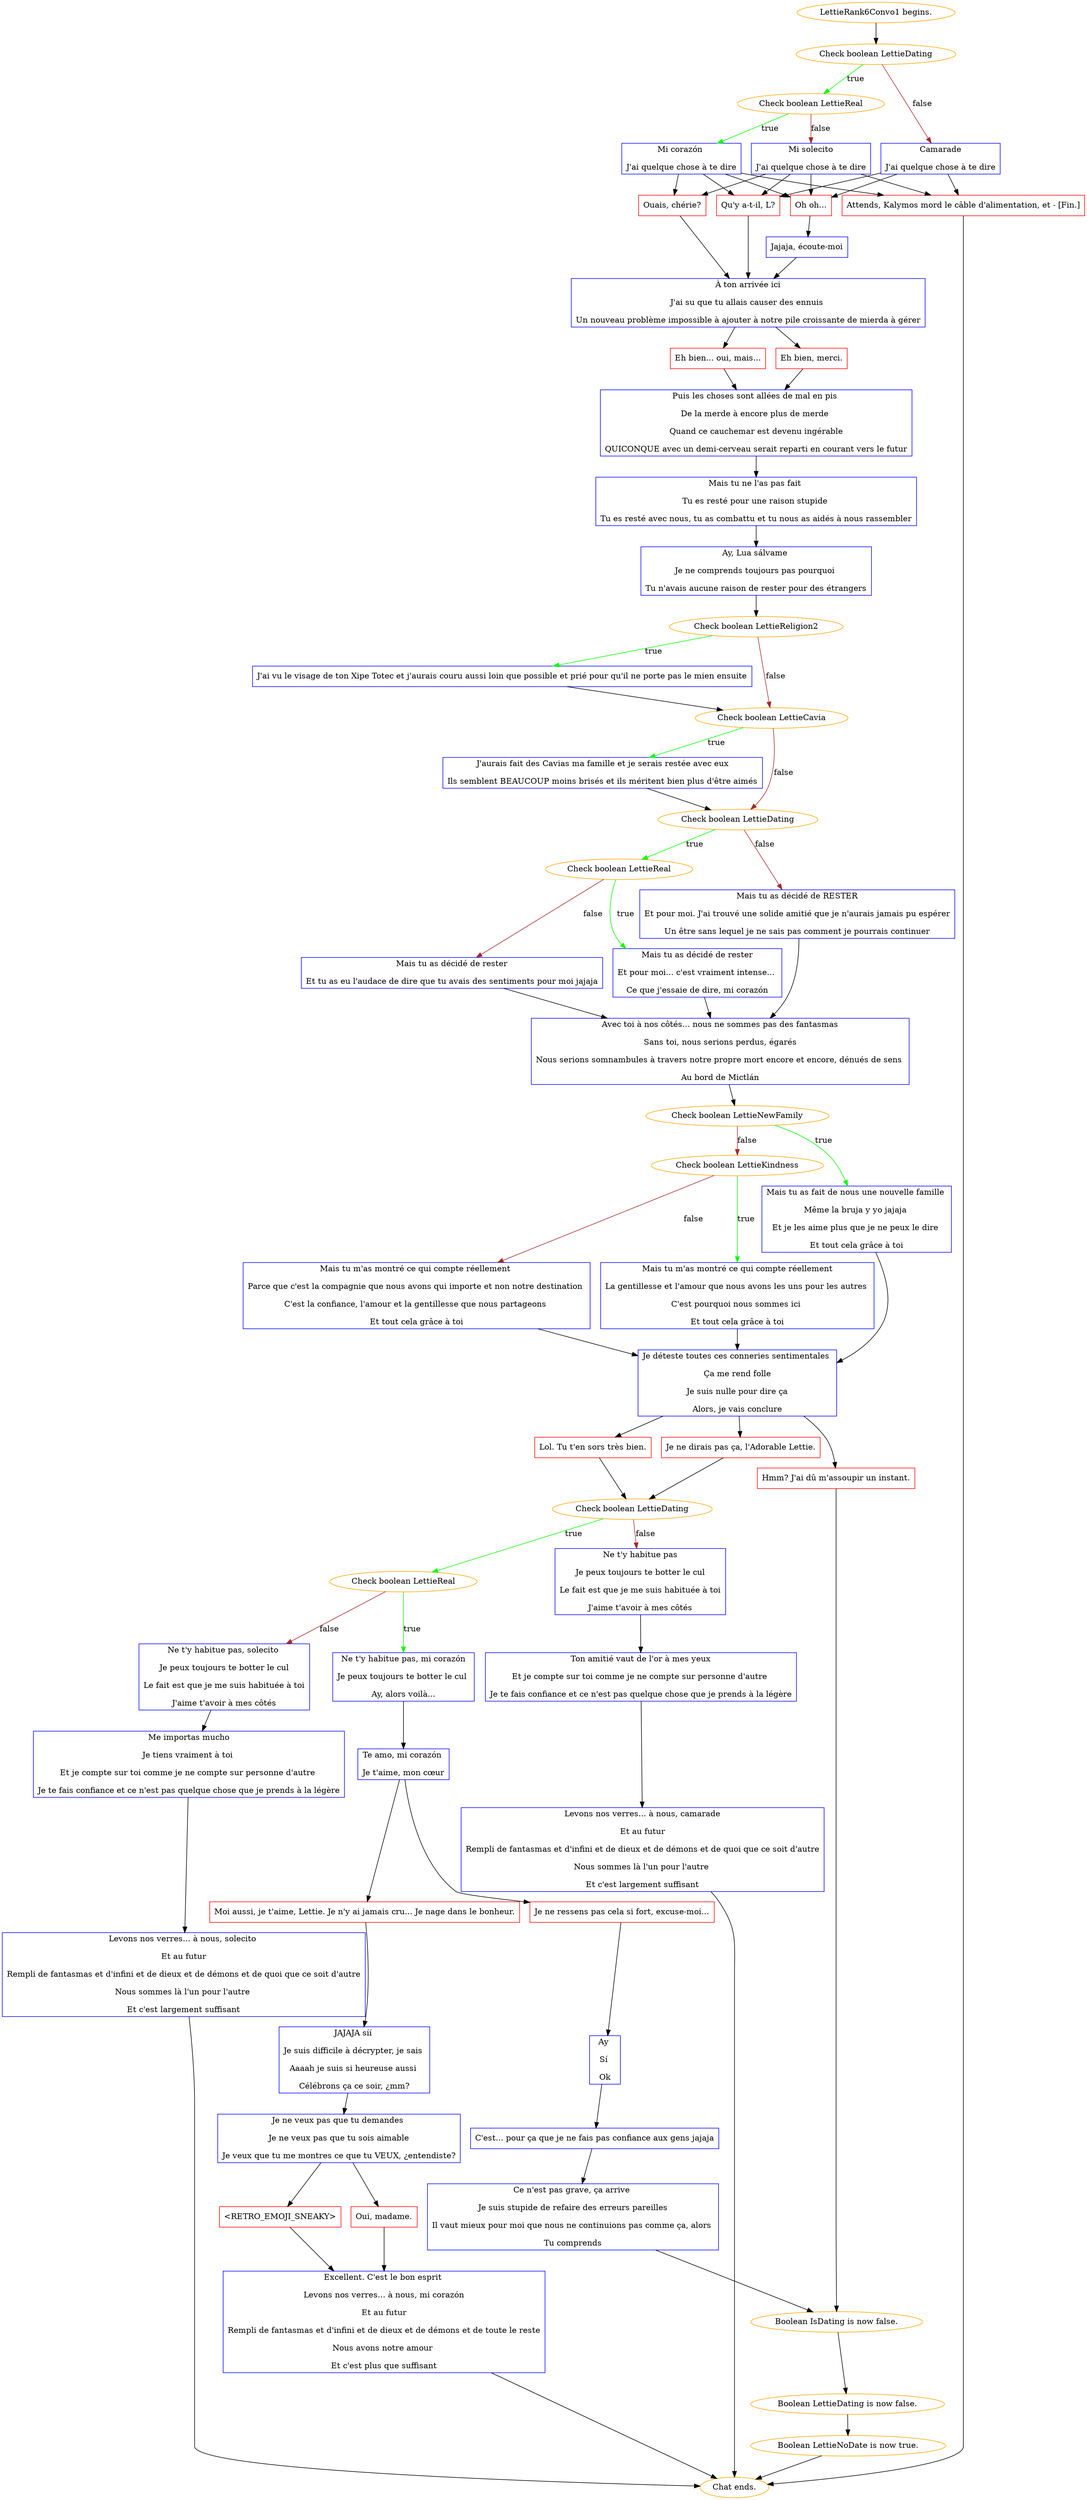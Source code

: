 digraph {
	"LettieRank6Convo1 begins." [color=orange];
		"LettieRank6Convo1 begins." -> j2452349781;
	j2452349781 [label="Check boolean LettieDating",color=orange];
		j2452349781 -> j2676259319 [label=true,color=green];
		j2452349781 -> j3817277741 [label=false,color=brown];
	j2676259319 [label="Check boolean LettieReal",color=orange];
		j2676259319 -> j2790718498 [label=true,color=green];
		j2676259319 -> j2868555260 [label=false,color=brown];
	j3817277741 [label="Camarade
J'ai quelque chose à te dire",shape=box,color=blue];
		j3817277741 -> j37011308;
		j3817277741 -> j1907796573;
		j3817277741 -> j863245909;
	j2790718498 [label="Mi corazón 
J'ai quelque chose à te dire",shape=box,color=blue];
		j2790718498 -> j4008947954;
		j2790718498 -> j37011308;
		j2790718498 -> j1907796573;
		j2790718498 -> j863245909;
	j2868555260 [label="Mi solecito
J'ai quelque chose à te dire",shape=box,color=blue];
		j2868555260 -> j4008947954;
		j2868555260 -> j37011308;
		j2868555260 -> j1907796573;
		j2868555260 -> j863245909;
	j37011308 [label="Qu'y a-t-il, L?",shape=box,color=red];
		j37011308 -> j400667888;
	j1907796573 [label="Oh oh...",shape=box,color=red];
		j1907796573 -> j3620976385;
	j863245909 [label="Attends, Kalymos mord le câble d'alimentation, et - [Fin.]",shape=box,color=red];
		j863245909 -> "Chat ends.";
	j4008947954 [label="Ouais, chérie?",shape=box,color=red];
		j4008947954 -> j400667888;
	j400667888 [label="À ton arrivée ici
J'ai su que tu allais causer des ennuis 
Un nouveau problème impossible à ajouter à notre pile croissante de mierda à gérer",shape=box,color=blue];
		j400667888 -> j3934058223;
		j400667888 -> j3960206327;
	j3620976385 [label="Jajaja, écoute-moi",shape=box,color=blue];
		j3620976385 -> j400667888;
	"Chat ends." [color=orange];
	j3934058223 [label="Eh bien, merci.",shape=box,color=red];
		j3934058223 -> j2374869305;
	j3960206327 [label="Eh bien... oui, mais...",shape=box,color=red];
		j3960206327 -> j2374869305;
	j2374869305 [label="Puis les choses sont allées de mal en pis 
De la merde à encore plus de merde 
Quand ce cauchemar est devenu ingérable
QUICONQUE avec un demi-cerveau serait reparti en courant vers le futur",shape=box,color=blue];
		j2374869305 -> j4042299593;
	j4042299593 [label="Mais tu ne l'as pas fait 
Tu es resté pour une raison stupide 
Tu es resté avec nous, tu as combattu et tu nous as aidés à nous rassembler",shape=box,color=blue];
		j4042299593 -> j2477510870;
	j2477510870 [label="Ay, Lua sálvame 
Je ne comprends toujours pas pourquoi 
Tu n'avais aucune raison de rester pour des étrangers",shape=box,color=blue];
		j2477510870 -> j1387050652;
	j1387050652 [label="Check boolean LettieReligion2",color=orange];
		j1387050652 -> j2577271705 [label=true,color=green];
		j1387050652 -> j1551587699 [label=false,color=brown];
	j2577271705 [label="J'ai vu le visage de ton Xipe Totec et j'aurais couru aussi loin que possible et prié pour qu'il ne porte pas le mien ensuite",shape=box,color=blue];
		j2577271705 -> j1551587699;
	j1551587699 [label="Check boolean LettieCavia",color=orange];
		j1551587699 -> j3204245098 [label=true,color=green];
		j1551587699 -> j466073509 [label=false,color=brown];
	j3204245098 [label="J'aurais fait des Cavias ma famille et je serais restée avec eux
Ils semblent BEAUCOUP moins brisés et ils méritent bien plus d'être aimés",shape=box,color=blue];
		j3204245098 -> j466073509;
	j466073509 [label="Check boolean LettieDating",color=orange];
		j466073509 -> j4125224585 [label=true,color=green];
		j466073509 -> j3053589945 [label=false,color=brown];
	j4125224585 [label="Check boolean LettieReal",color=orange];
		j4125224585 -> j3312430035 [label=true,color=green];
		j4125224585 -> j66311135 [label=false,color=brown];
	j3053589945 [label="Mais tu as décidé de RESTER
Et pour moi. J'ai trouvé une solide amitié que je n'aurais jamais pu espérer
Un être sans lequel je ne sais pas comment je pourrais continuer",shape=box,color=blue];
		j3053589945 -> j2301312451;
	j3312430035 [label="Mais tu as décidé de rester
Et pour moi... c'est vraiment intense... 
Ce que j'essaie de dire, mi corazón",shape=box,color=blue];
		j3312430035 -> j2301312451;
	j66311135 [label="Mais tu as décidé de rester
Et tu as eu l'audace de dire que tu avais des sentiments pour moi jajaja",shape=box,color=blue];
		j66311135 -> j2301312451;
	j2301312451 [label="Avec toi à nos côtés... nous ne sommes pas des fantasmas
Sans toi, nous serions perdus, égarés
Nous serions somnambules à travers notre propre mort encore et encore, dénués de sens 
Au bord de Mictlán",shape=box,color=blue];
		j2301312451 -> j1595476292;
	j1595476292 [label="Check boolean LettieNewFamily",color=orange];
		j1595476292 -> j1262459993 [label=true,color=green];
		j1595476292 -> j3009833502 [label=false,color=brown];
	j1262459993 [label="Mais tu as fait de nous une nouvelle famille 
Même la bruja y yo jajaja 
Et je les aime plus que je ne peux le dire 
Et tout cela grâce à toi",shape=box,color=blue];
		j1262459993 -> j1523786417;
	j3009833502 [label="Check boolean LettieKindness",color=orange];
		j3009833502 -> j1555938889 [label=true,color=green];
		j3009833502 -> j3025507921 [label=false,color=brown];
	j1523786417 [label="Je déteste toutes ces conneries sentimentales 
Ça me rend folle
Je suis nulle pour dire ça
Alors, je vais conclure",shape=box,color=blue];
		j1523786417 -> j3187284150;
		j1523786417 -> j512686082;
		j1523786417 -> j2091879198;
	j1555938889 [label="Mais tu m'as montré ce qui compte réellement
La gentillesse et l'amour que nous avons les uns pour les autres 
C'est pourquoi nous sommes ici 
Et tout cela grâce à toi",shape=box,color=blue];
		j1555938889 -> j1523786417;
	j3025507921 [label="Mais tu m'as montré ce qui compte réellement 
Parce que c'est la compagnie que nous avons qui importe et non notre destination 
C'est la confiance, l'amour et la gentillesse que nous partageons 
Et tout cela grâce à toi",shape=box,color=blue];
		j3025507921 -> j1523786417;
	j3187284150 [label="Lol. Tu t'en sors très bien.",shape=box,color=red];
		j3187284150 -> j407131291;
	j512686082 [label="Je ne dirais pas ça, l'Adorable Lettie.",shape=box,color=red];
		j512686082 -> j407131291;
	j2091879198 [label="Hmm? J'ai dû m'assoupir un instant.",shape=box,color=red];
		j2091879198 -> j3606744485;
	j407131291 [label="Check boolean LettieDating",color=orange];
		j407131291 -> j2969545787 [label=true,color=green];
		j407131291 -> j2088474226 [label=false,color=brown];
	j3606744485 [label="Boolean IsDating is now false.",color=orange];
		j3606744485 -> j2226684218;
	j2969545787 [label="Check boolean LettieReal",color=orange];
		j2969545787 -> j72558224 [label=true,color=green];
		j2969545787 -> j1151856040 [label=false,color=brown];
	j2088474226 [label="Ne t'y habitue pas
Je peux toujours te botter le cul
Le fait est que je me suis habituée à toi
J'aime t'avoir à mes côtés",shape=box,color=blue];
		j2088474226 -> j3488440921;
	j2226684218 [label="Boolean LettieDating is now false.",color=orange];
		j2226684218 -> j2703113057;
	j72558224 [label="Ne t'y habitue pas, mi corazón
Je peux toujours te botter le cul 
Ay, alors voilà...",shape=box,color=blue];
		j72558224 -> j3493858910;
	j1151856040 [label="Ne t'y habitue pas, solecito 
Je peux toujours te botter le cul
Le fait est que je me suis habituée à toi
J'aime t'avoir à mes côtés",shape=box,color=blue];
		j1151856040 -> j1492075165;
	j3488440921 [label="Ton amitié vaut de l'or à mes yeux
Et je compte sur toi comme je ne compte sur personne d'autre 
Je te fais confiance et ce n'est pas quelque chose que je prends à la légère",shape=box,color=blue];
		j3488440921 -> j764084069;
	j2703113057 [label="Boolean LettieNoDate is now true.",color=orange];
		j2703113057 -> "Chat ends.";
	j3493858910 [label="Te amo, mi corazón 
Je t'aime, mon cœur",shape=box,color=blue];
		j3493858910 -> j3353540534;
		j3493858910 -> j2386878355;
	j1492075165 [label="Me importas mucho
Je tiens vraiment à toi 
Et je compte sur toi comme je ne compte sur personne d'autre 
Je te fais confiance et ce n'est pas quelque chose que je prends à la légère",shape=box,color=blue];
		j1492075165 -> j942900415;
	j764084069 [label="Levons nos verres... à nous, camarade
Et au futur
Rempli de fantasmas et d'infini et de dieux et de démons et de quoi que ce soit d'autre
Nous sommes là l'un pour l'autre 
Et c'est largement suffisant",shape=box,color=blue];
		j764084069 -> "Chat ends.";
	j3353540534 [label="Je ne ressens pas cela si fort, excuse-moi...",shape=box,color=red];
		j3353540534 -> j86022062;
	j2386878355 [label="Moi aussi, je t'aime, Lettie. Je n'y ai jamais cru... Je nage dans le bonheur.",shape=box,color=red];
		j2386878355 -> j1906141726;
	j942900415 [label="Levons nos verres... à nous, solecito 
Et au futur
Rempli de fantasmas et d'infini et de dieux et de démons et de quoi que ce soit d'autre
Nous sommes là l'un pour l'autre 
Et c'est largement suffisant",shape=box,color=blue];
		j942900415 -> "Chat ends.";
	j86022062 [label="Ay 
Sí 
Ok",shape=box,color=blue];
		j86022062 -> j296987135;
	j1906141726 [label="JAJAJA síí 
Je suis difficile à décrypter, je sais 
Aaaah je suis si heureuse aussi 
Célébrons ça ce soir, ¿mm?",shape=box,color=blue];
		j1906141726 -> j464534063;
	j296987135 [label="C'est... pour ça que je ne fais pas confiance aux gens jajaja",shape=box,color=blue];
		j296987135 -> j991812778;
	j464534063 [label="Je ne veux pas que tu demandes 
Je ne veux pas que tu sois aimable
Je veux que tu me montres ce que tu VEUX, ¿entendiste?",shape=box,color=blue];
		j464534063 -> j3325485836;
		j464534063 -> j2250962100;
	j991812778 [label="Ce n'est pas grave, ça arrive 
Je suis stupide de refaire des erreurs pareilles
Il vaut mieux pour moi que nous ne continuions pas comme ça, alors 
Tu comprends",shape=box,color=blue];
		j991812778 -> j3606744485;
	j3325485836 [label="Oui, madame.",shape=box,color=red];
		j3325485836 -> j867041258;
	j2250962100 [label="<RETRO_EMOJI_SNEAKY>",shape=box,color=red];
		j2250962100 -> j867041258;
	j867041258 [label="Excellent. C'est le bon esprit 
Levons nos verres... à nous, mi corazón
Et au futur
Rempli de fantasmas et d'infini et de dieux et de démons et de toute le reste
Nous avons notre amour 
Et c'est plus que suffisant",shape=box,color=blue];
		j867041258 -> "Chat ends.";
}